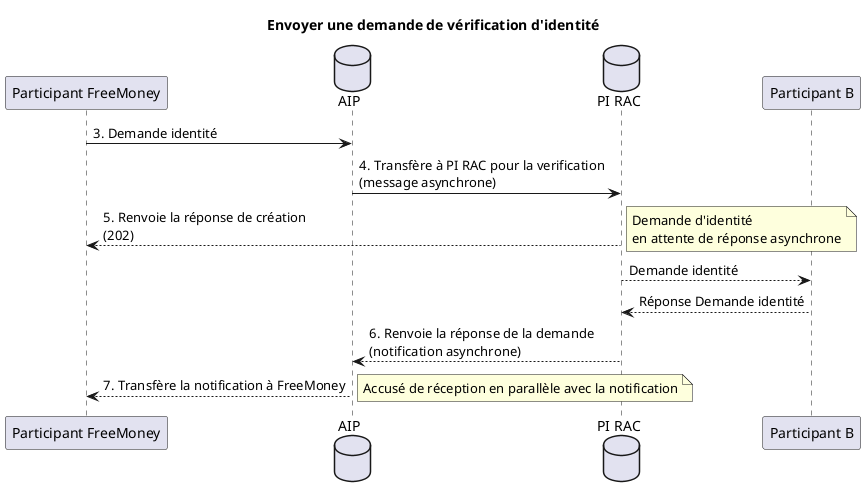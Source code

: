 @startuml
title "Envoyer une demande de vérification d'identité"

participant "Participant FreeMoney" as partFreeMoney
database "AIP" as aip
database "PI RAC" as piRac
participant "Participant B" as OtherParticipant

partFreeMoney -> aip : 3. Demande identité
aip -> piRac : 4. Transfère à PI RAC pour la verification\n(message asynchrone)
piRac --> partFreeMoney : 5. Renvoie la réponse de création\n(202)
note right : Demande d'identité \nen attente de réponse asynchrone

piRac-->OtherParticipant : Demande identité
piRac <--OtherParticipant : Réponse Demande identité

piRac --> aip : 6. Renvoie la réponse de la demande\n(notification asynchrone)
aip --> partFreeMoney : 7. Transfère la notification à FreeMoney
note right : Accusé de réception en parallèle avec la notification
@enduml
